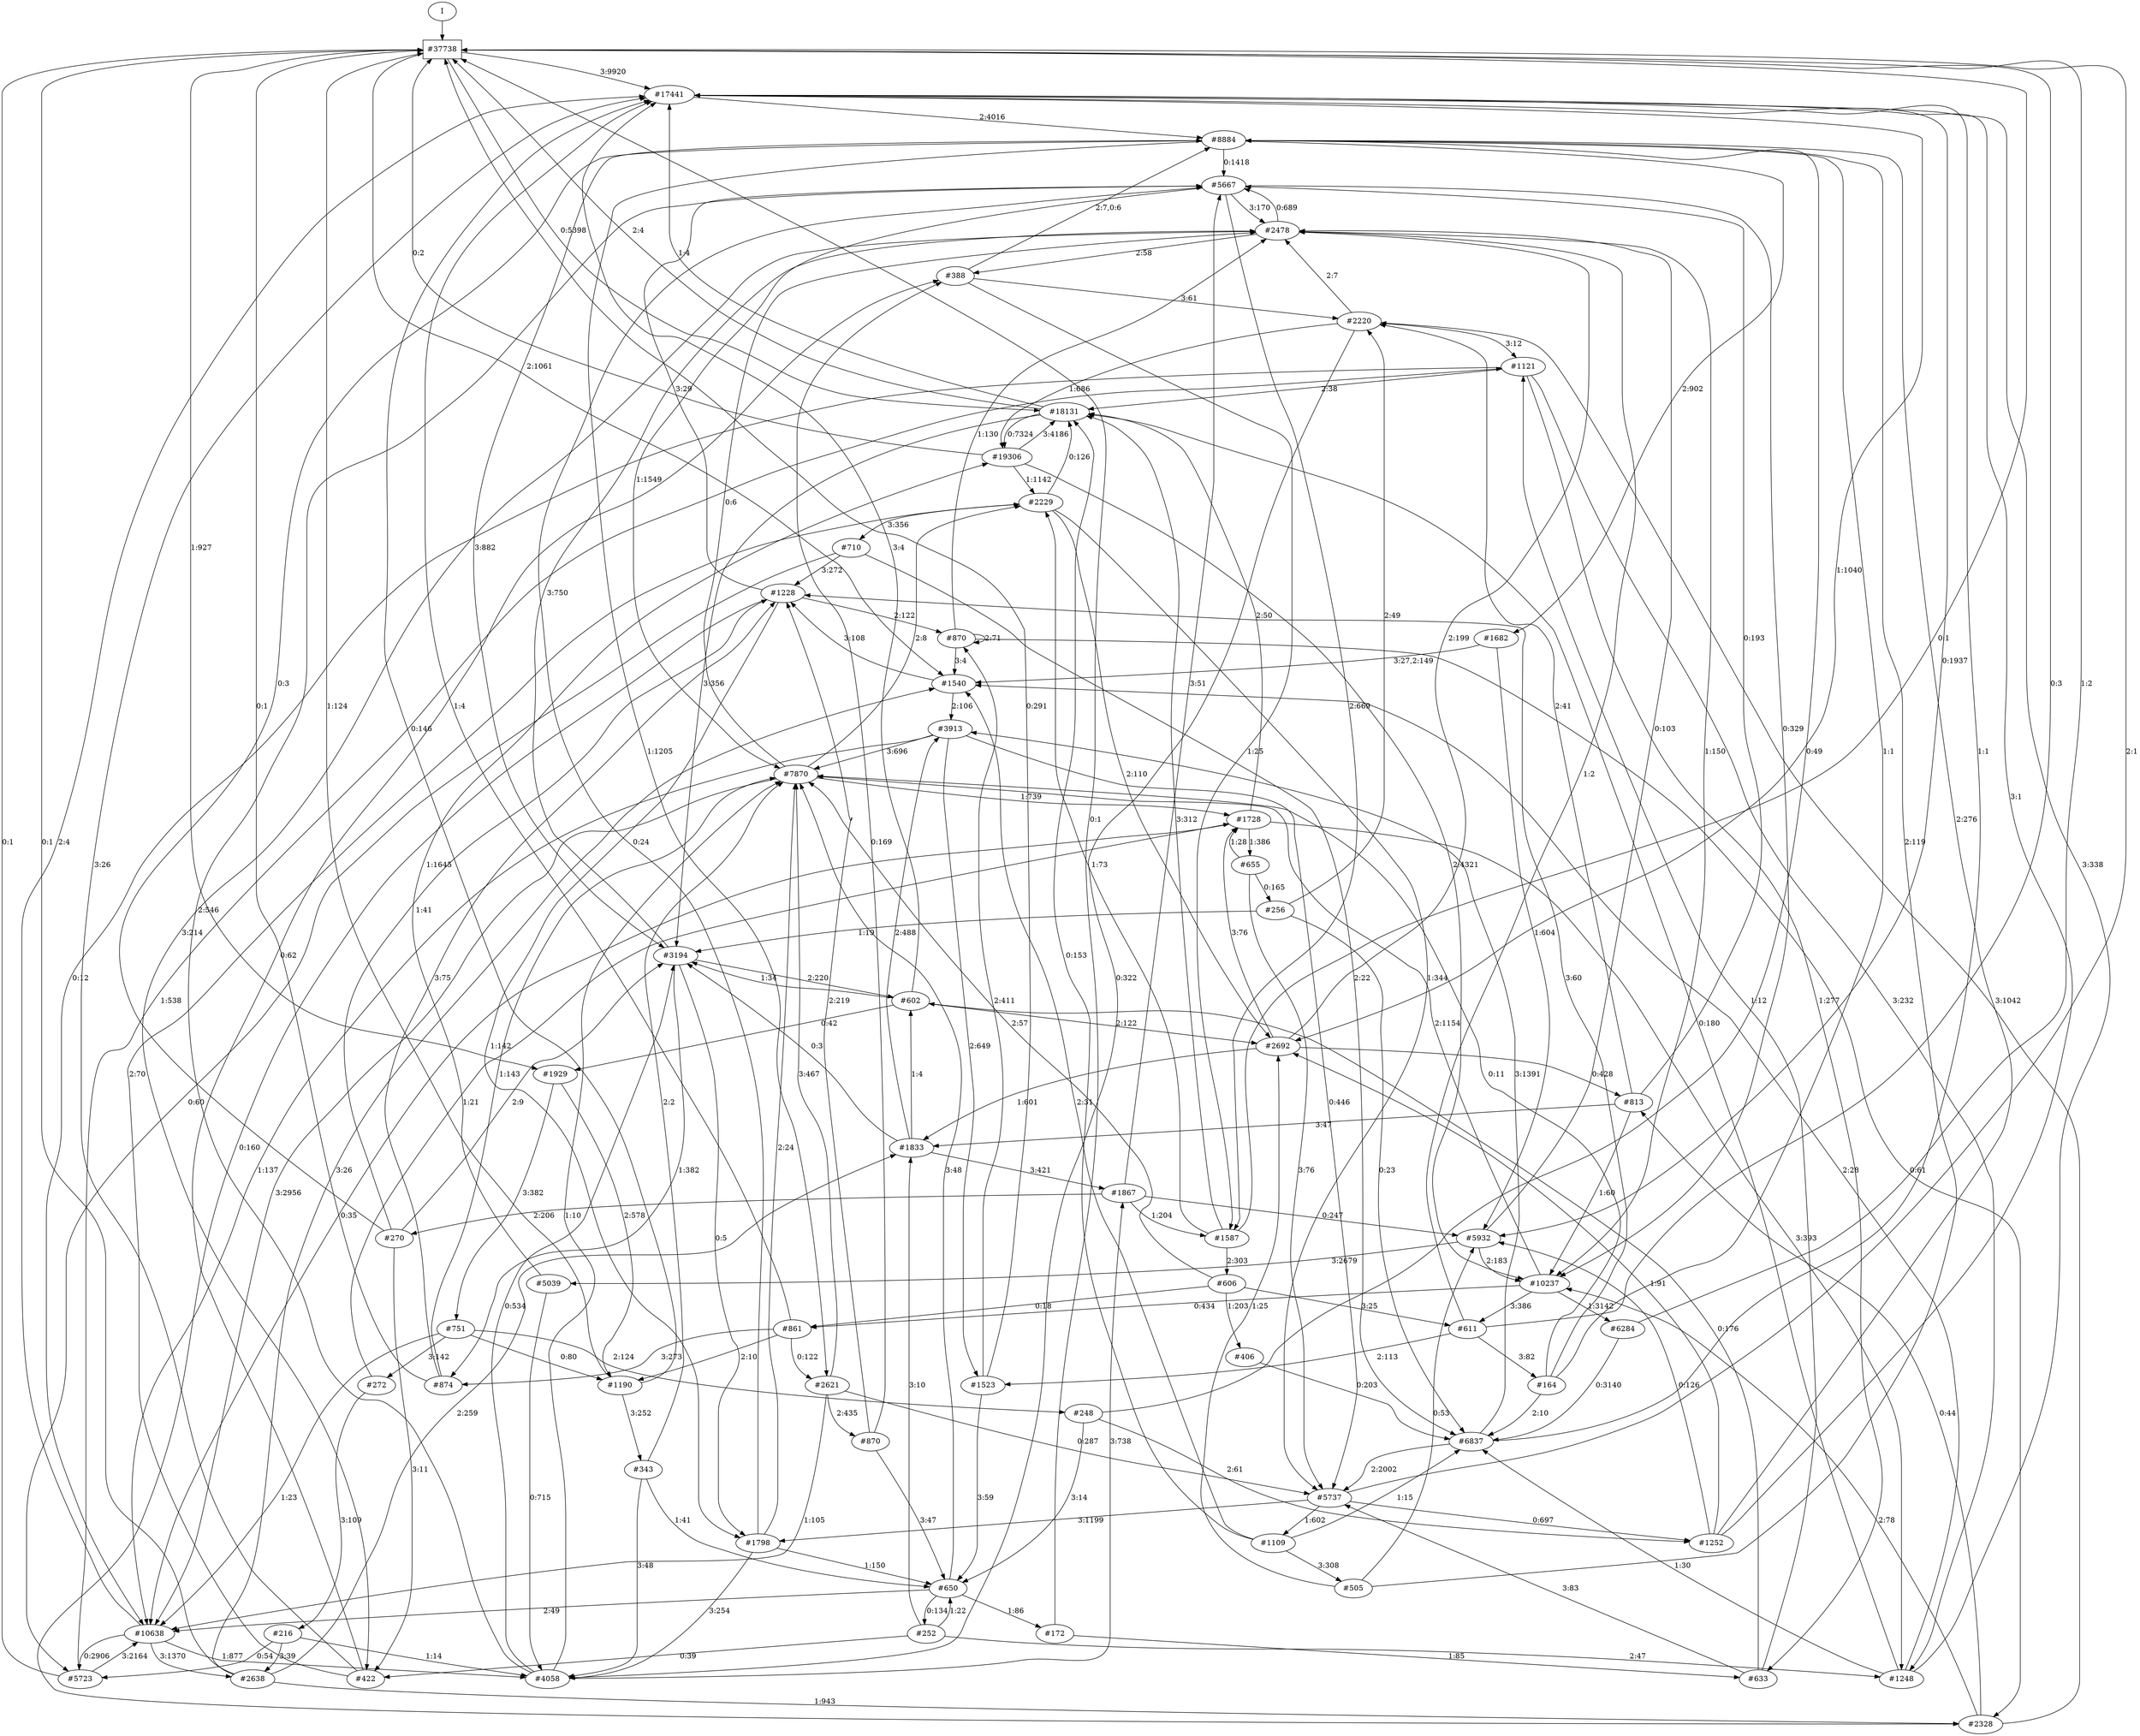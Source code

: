 // produced with flexfringe from git commitd1cf04ada0831d0605a3651971ef9a02091d8823
// dfasat/flexfringe -h=alergia -d=alergia_data -o=experiments/flexfringe_pautomac_study/flexfringe_data/exp32_n150_p0_1dfa -n=150 -p=0.1 /Users/nicholasrenninger/Google Drive/Grad School/specification learning/code/DPFA_DTS_product_experiment/dfasatInvestigations/experiments/flexfringe_pautomac_study/flexfringe_data/flexfringe_pautomac_study_train 
digraph DFA {
	0 [label="root" shape=box];
		I -> 0;
	0 [ label="#37738"  ];
		0 -> 1 [label="3:9920"  ];
		0 -> 8 [label="0:5398"  ];
		0 -> 45 [label="1:927"  ];
		0 -> 263 [label="2:1061"  ];
	1 [ label="#17441"  ];
		1 -> 2 [label="2:4016"  ];
		1 -> 25 [label="1:1040"  ];
		1 -> 66 [label="0:1937"  ];
	2 [ label="#8884"  ];
		2 -> 3 [label="0:1418"  ];
		2 -> 37 [label="3:882"  ];
		2 -> 56 [label="1:1205"  ];
		2 -> 73 [label="2:902"  ];
	37 [ label="#3194"  ];
		37 -> 38 [label="3:750"  ];
		37 -> 83 [label="2:220"  ];
		37 -> 105 [label="0:5"  ];
		37 -> 436 [label="1:382"  ];
	38 [ label="#2478"  ];
		38 -> 3 [label="0:689"  ];
		38 -> 65 [label="3:214"  ];
		38 -> 86 [label="1:150"  ];
		38 -> 449 [label="2:58"  ];
	65 [ label="#422"  ];
		65 -> 1 [label="3:26"  ];
		65 -> 42 [label="2:70"  ];
		65 -> 449 [label="0:62"  ];
	449 [ label="#388"  ];
		449 -> 2 [label="2:7,0:6"  ];
		449 -> 4 [label="1:25"  ];
		449 -> 290 [label="3:61"  ];
	83 [ label="#602"  ];
		83 -> 1 [label="3:4"  ];
		83 -> 25 [label="2:122"  ];
		83 -> 37 [label="1:34"  ];
		83 -> 45 [label="0:42"  ];
	436 [ label="#874"  ];
		436 -> 0 [label="0:1"  ];
		436 -> 58 [label="3:75"  ];
		436 -> 286 [label="1:143"  ];
	73 [ label="#1682"  ];
		73 -> 66 [label="1:604"  ];
		73 -> 263 [label="3:27,2:149"  ];
	263 [ label="#1540"  ];
		263 -> 58 [label="3:108"  ];
		263 -> 89 [label="2:106"  ];
	3 [ label="#5667"  ];
		3 -> 4 [label="2:669"  ];
		3 -> 38 [label="3:170"  ];
		3 -> 86 [label="0:329"  ];
		3 -> 286 [label="1:1549"  ];
	4 [ label="#1587"  ];
		4 -> 0 [label="0:1"  ];
		4 -> 5 [label="2:303"  ];
		4 -> 8 [label="3:312"  ];
		4 -> 42 [label="1:73"  ];
	5 [ label="#606"  ];
		5 -> 170 [label="3:25"  ];
		5 -> 234 [label="0:18"  ];
		5 -> 286 [label="2:57"  ];
		5 -> 879 [label="1:203"  ];
	879 [ label="#406"  ];
		879 -> 88 [label="0:203"  ];
	286 [ label="#7870"  ];
		286 -> 38 [label="0:6"  ];
		286 -> 42 [label="2:8"  ];
		286 -> 287 [label="3:2956"  ];
		286 -> 399 [label="1:739"  ];
	287 [ label="#10638"  ];
		287 -> 1 [label="2:4"  ];
		287 -> 288 [label="3:1370"  ];
		287 -> 361 [label="1:877"  ];
		287 -> 392 [label="0:2906"  ];
	288 [ label="#2638"  ];
		288 -> 0 [label="0:1"  ];
		288 -> 109 [label="2:259"  ];
		288 -> 263 [label="3:26"  ];
		288 -> 289 [label="1:943"  ];
	289 [ label="#2328"  ];
		289 -> 86 [label="2:78"  ];
		289 -> 290 [label="3:1042"  ];
		289 -> 352 [label="0:44"  ];
	290 [ label="#2220"  ];
		290 -> 9 [label="1:686"  ];
		290 -> 38 [label="2:7"  ];
		290 -> 361 [label="0:322"  ];
		290 -> 411 [label="3:12"  ];
	392 [ label="#5723"  ];
		392 -> 0 [label="0:1"  ];
		392 -> 287 [label="3:2164"  ];
		392 -> 411 [label="1:538"  ];
	411 [ label="#1121"  ];
		411 -> 8 [label="2:38"  ];
		411 -> 287 [label="0:12"  ];
		411 -> 400 [label="3:232"  ];
		411 -> 412 [label="1:277"  ];
	412 [ label="#633"  ];
		412 -> 83 [label="0:176"  ];
		412 -> 100 [label="3:83"  ];
		412 -> 411 [label="1:12"  ];
	399 [ label="#1728"  ];
		399 -> 8 [label="2:50"  ];
		399 -> 287 [label="0:35"  ];
		399 -> 400 [label="3:393"  ];
		399 -> 686 [label="1:386"  ];
	400 [ label="#1248"  ];
		400 -> 1 [label="3:338"  ];
		400 -> 8 [label="0:180"  ];
		400 -> 88 [label="1:30"  ];
		400 -> 263 [label="2:28"  ];
	686 [ label="#655"  ];
		686 -> 100 [label="3:76"  ];
		686 -> 399 [label="1:28"  ];
		686 -> 2181 [label="0:165"  ];
	2181 [ label="#256"  ];
		2181 -> 37 [label="1:19"  ];
		2181 -> 88 [label="0:23"  ];
		2181 -> 290 [label="2:49"  ];
	56 [ label="#2621"  ];
		56 -> 57 [label="2:435"  ];
		56 -> 100 [label="0:287"  ];
		56 -> 286 [label="3:467"  ];
		56 -> 287 [label="1:105"  ];
	57 [ label="#870"  ];
		57 -> 58 [label="2:219"  ];
		57 -> 106 [label="3:47"  ];
		57 -> 449 [label="0:169"  ];
	58 [ label="#1228"  ];
		58 -> 3 [label="3:29"  ];
		58 -> 105 [label="1:142"  ];
		58 -> 289 [label="0:160"  ];
		58 -> 1111 [label="2:122"  ];
	66 [ label="#5932"  ];
		66 -> 38 [label="0:103"  ];
		66 -> 67 [label="3:2679"  ];
		66 -> 86 [label="2:183"  ];
	67 [ label="#5039"  ];
		67 -> 9 [label="1:1645"  ];
		67 -> 361 [label="0:715"  ];
	361 [ label="#4058"  ];
		361 -> 3 [label="2:546"  ];
		361 -> 37 [label="0:534"  ];
		361 -> 286 [label="1:10"  ];
		361 -> 442 [label="3:738"  ];
	25 [ label="#2692"  ];
		25 -> 38 [label="2:199"  ];
		25 -> 109 [label="1:601"  ];
		25 -> 352 [label="0:428"  ];
		25 -> 399 [label="3:76"  ];
	352 [ label="#813"  ];
		352 -> 3 [label="0:193"  ];
		352 -> 86 [label="1:60"  ];
		352 -> 109 [label="3:47"  ];
		352 -> 290 [label="2:41"  ];
	109 [ label="#1833"  ];
		109 -> 37 [label="0:3"  ];
		109 -> 83 [label="1:4"  ];
		109 -> 89 [label="2:488"  ];
		109 -> 442 [label="3:421"  ];
	442 [ label="#1867"  ];
		442 -> 3 [label="3:51"  ];
		442 -> 4 [label="1:204"  ];
		442 -> 66 [label="0:247"  ];
		442 -> 443 [label="2:206"  ];
	443 [ label="#270"  ];
		443 -> 2 [label="0:3"  ];
		443 -> 37 [label="2:9"  ];
		443 -> 58 [label="1:41"  ];
		443 -> 65 [label="3:11"  ];
	8 [ label="#18131"  ];
		8 -> 0 [label="2:4"  ];
		8 -> 1 [label="1:4"  ];
		8 -> 9 [label="0:7324"  ];
		8 -> 37 [label="3:356"  ];
	9 [ label="#19306"  ];
		9 -> 0 [label="0:2"  ];
		9 -> 8 [label="3:4186"  ];
		9 -> 42 [label="1:1142"  ];
		9 -> 86 [label="2:4321"  ];
	86 [ label="#10237"  ];
		86 -> 87 [label="1:3142"  ];
		86 -> 170 [label="3:386"  ];
		86 -> 234 [label="0:434"  ];
		86 -> 286 [label="2:1154"  ];
	170 [ label="#611"  ];
		170 -> 0 [label="0:3"  ];
		170 -> 38 [label="1:2"  ];
		170 -> 135 [label="2:113"  ];
		170 -> 1018 [label="3:82"  ];
	1018 [ label="#164"  ];
		1018 -> 2 [label="1:1"  ];
		1018 -> 58 [label="3:60"  ];
		1018 -> 88 [label="2:10"  ];
		1018 -> 286 [label="0:11"  ];
	234 [ label="#861"  ];
		234 -> 1 [label="1:4"  ];
		234 -> 56 [label="0:122"  ];
		234 -> 245 [label="2:10"  ];
		234 -> 436 [label="3:273"  ];
	87 [ label="#6284"  ];
		87 -> 0 [label="1:2"  ];
		87 -> 88 [label="0:3140"  ];
	88 [ label="#6837"  ];
		88 -> 1 [label="1:1"  ];
		88 -> 89 [label="3:1391"  ];
		88 -> 100 [label="2:2002"  ];
	89 [ label="#3913"  ];
		89 -> 100 [label="0:446"  ];
		89 -> 135 [label="2:649"  ];
		89 -> 286 [label="3:696"  ];
		89 -> 287 [label="1:137"  ];
	135 [ label="#1523"  ];
		135 -> 0 [label="0:291"  ];
		135 -> 106 [label="3:59"  ];
		135 -> 1111 [label="2:411"  ];
	1111 [ label="#870"  ];
		1111 -> 38 [label="1:130"  ];
		1111 -> 263 [label="3:4"  ];
		1111 -> 289 [label="0:61"  ];
		1111 -> 1111 [label="2:71"  ];
	100 [ label="#5737"  ];
		100 -> 0 [label="2:1"  ];
		100 -> 101 [label="0:697"  ];
		100 -> 105 [label="3:1199"  ];
		100 -> 171 [label="1:602"  ];
	105 [ label="#1798"  ];
		105 -> 3 [label="0:24"  ];
		105 -> 106 [label="1:150"  ];
		105 -> 286 [label="2:24"  ];
		105 -> 361 [label="3:254"  ];
	106 [ label="#650"  ];
		106 -> 107 [label="0:134"  ];
		106 -> 286 [label="3:48"  ];
		106 -> 287 [label="2:49"  ];
		106 -> 790 [label="1:86"  ];
	107 [ label="#252"  ];
		107 -> 65 [label="0:39"  ];
		107 -> 106 [label="1:22"  ];
		107 -> 109 [label="3:10"  ];
		107 -> 400 [label="2:47"  ];
	790 [ label="#172"  ];
		790 -> 0 [label="0:1"  ];
		790 -> 412 [label="1:85"  ];
	101 [ label="#1252"  ];
		101 -> 1 [label="3:1"  ];
		101 -> 2 [label="2:276"  ];
		101 -> 25 [label="1:91"  ];
		101 -> 66 [label="0:126"  ];
	171 [ label="#1109"  ];
		171 -> 8 [label="0:153"  ];
		171 -> 88 [label="1:15"  ];
		171 -> 172 [label="3:308"  ];
		171 -> 263 [label="2:31"  ];
	172 [ label="#505"  ];
		172 -> 2 [label="2:119"  ];
		172 -> 25 [label="1:25"  ];
		172 -> 66 [label="0:53"  ];
	42 [ label="#2229"  ];
		42 -> 8 [label="0:126"  ];
		42 -> 25 [label="2:110"  ];
		42 -> 43 [label="3:356"  ];
		42 -> 100 [label="1:344"  ];
	43 [ label="#710"  ];
		43 -> 58 [label="3:272"  ];
		43 -> 88 [label="2:22"  ];
		43 -> 392 [label="0:60"  ];
	45 [ label="#1929"  ];
		45 -> 46 [label="3:382"  ];
		45 -> 245 [label="2:578"  ];
	46 [ label="#751"  ];
		46 -> 47 [label="2:124"  ];
		46 -> 132 [label="3:142"  ];
		46 -> 245 [label="0:80"  ];
		46 -> 287 [label="1:23"  ];
	132 [ label="#272"  ];
		132 -> 399 [label="1:21"  ];
		132 -> 585 [label="3:109"  ];
	585 [ label="#216"  ];
		585 -> 288 [label="3:39"  ];
		585 -> 361 [label="1:14"  ];
		585 -> 392 [label="0:54"  ];
	47 [ label="#248"  ];
		47 -> 2 [label="0:49"  ];
		47 -> 101 [label="2:61"  ];
		47 -> 106 [label="3:14"  ];
	245 [ label="#1190"  ];
		245 -> 0 [label="1:124"  ];
		245 -> 1 [label="0:146"  ];
		245 -> 246 [label="3:252"  ];
	246 [ label="#343"  ];
		246 -> 106 [label="1:41"  ];
		246 -> 286 [label="2:2"  ];
		246 -> 361 [label="3:48"  ];
}
